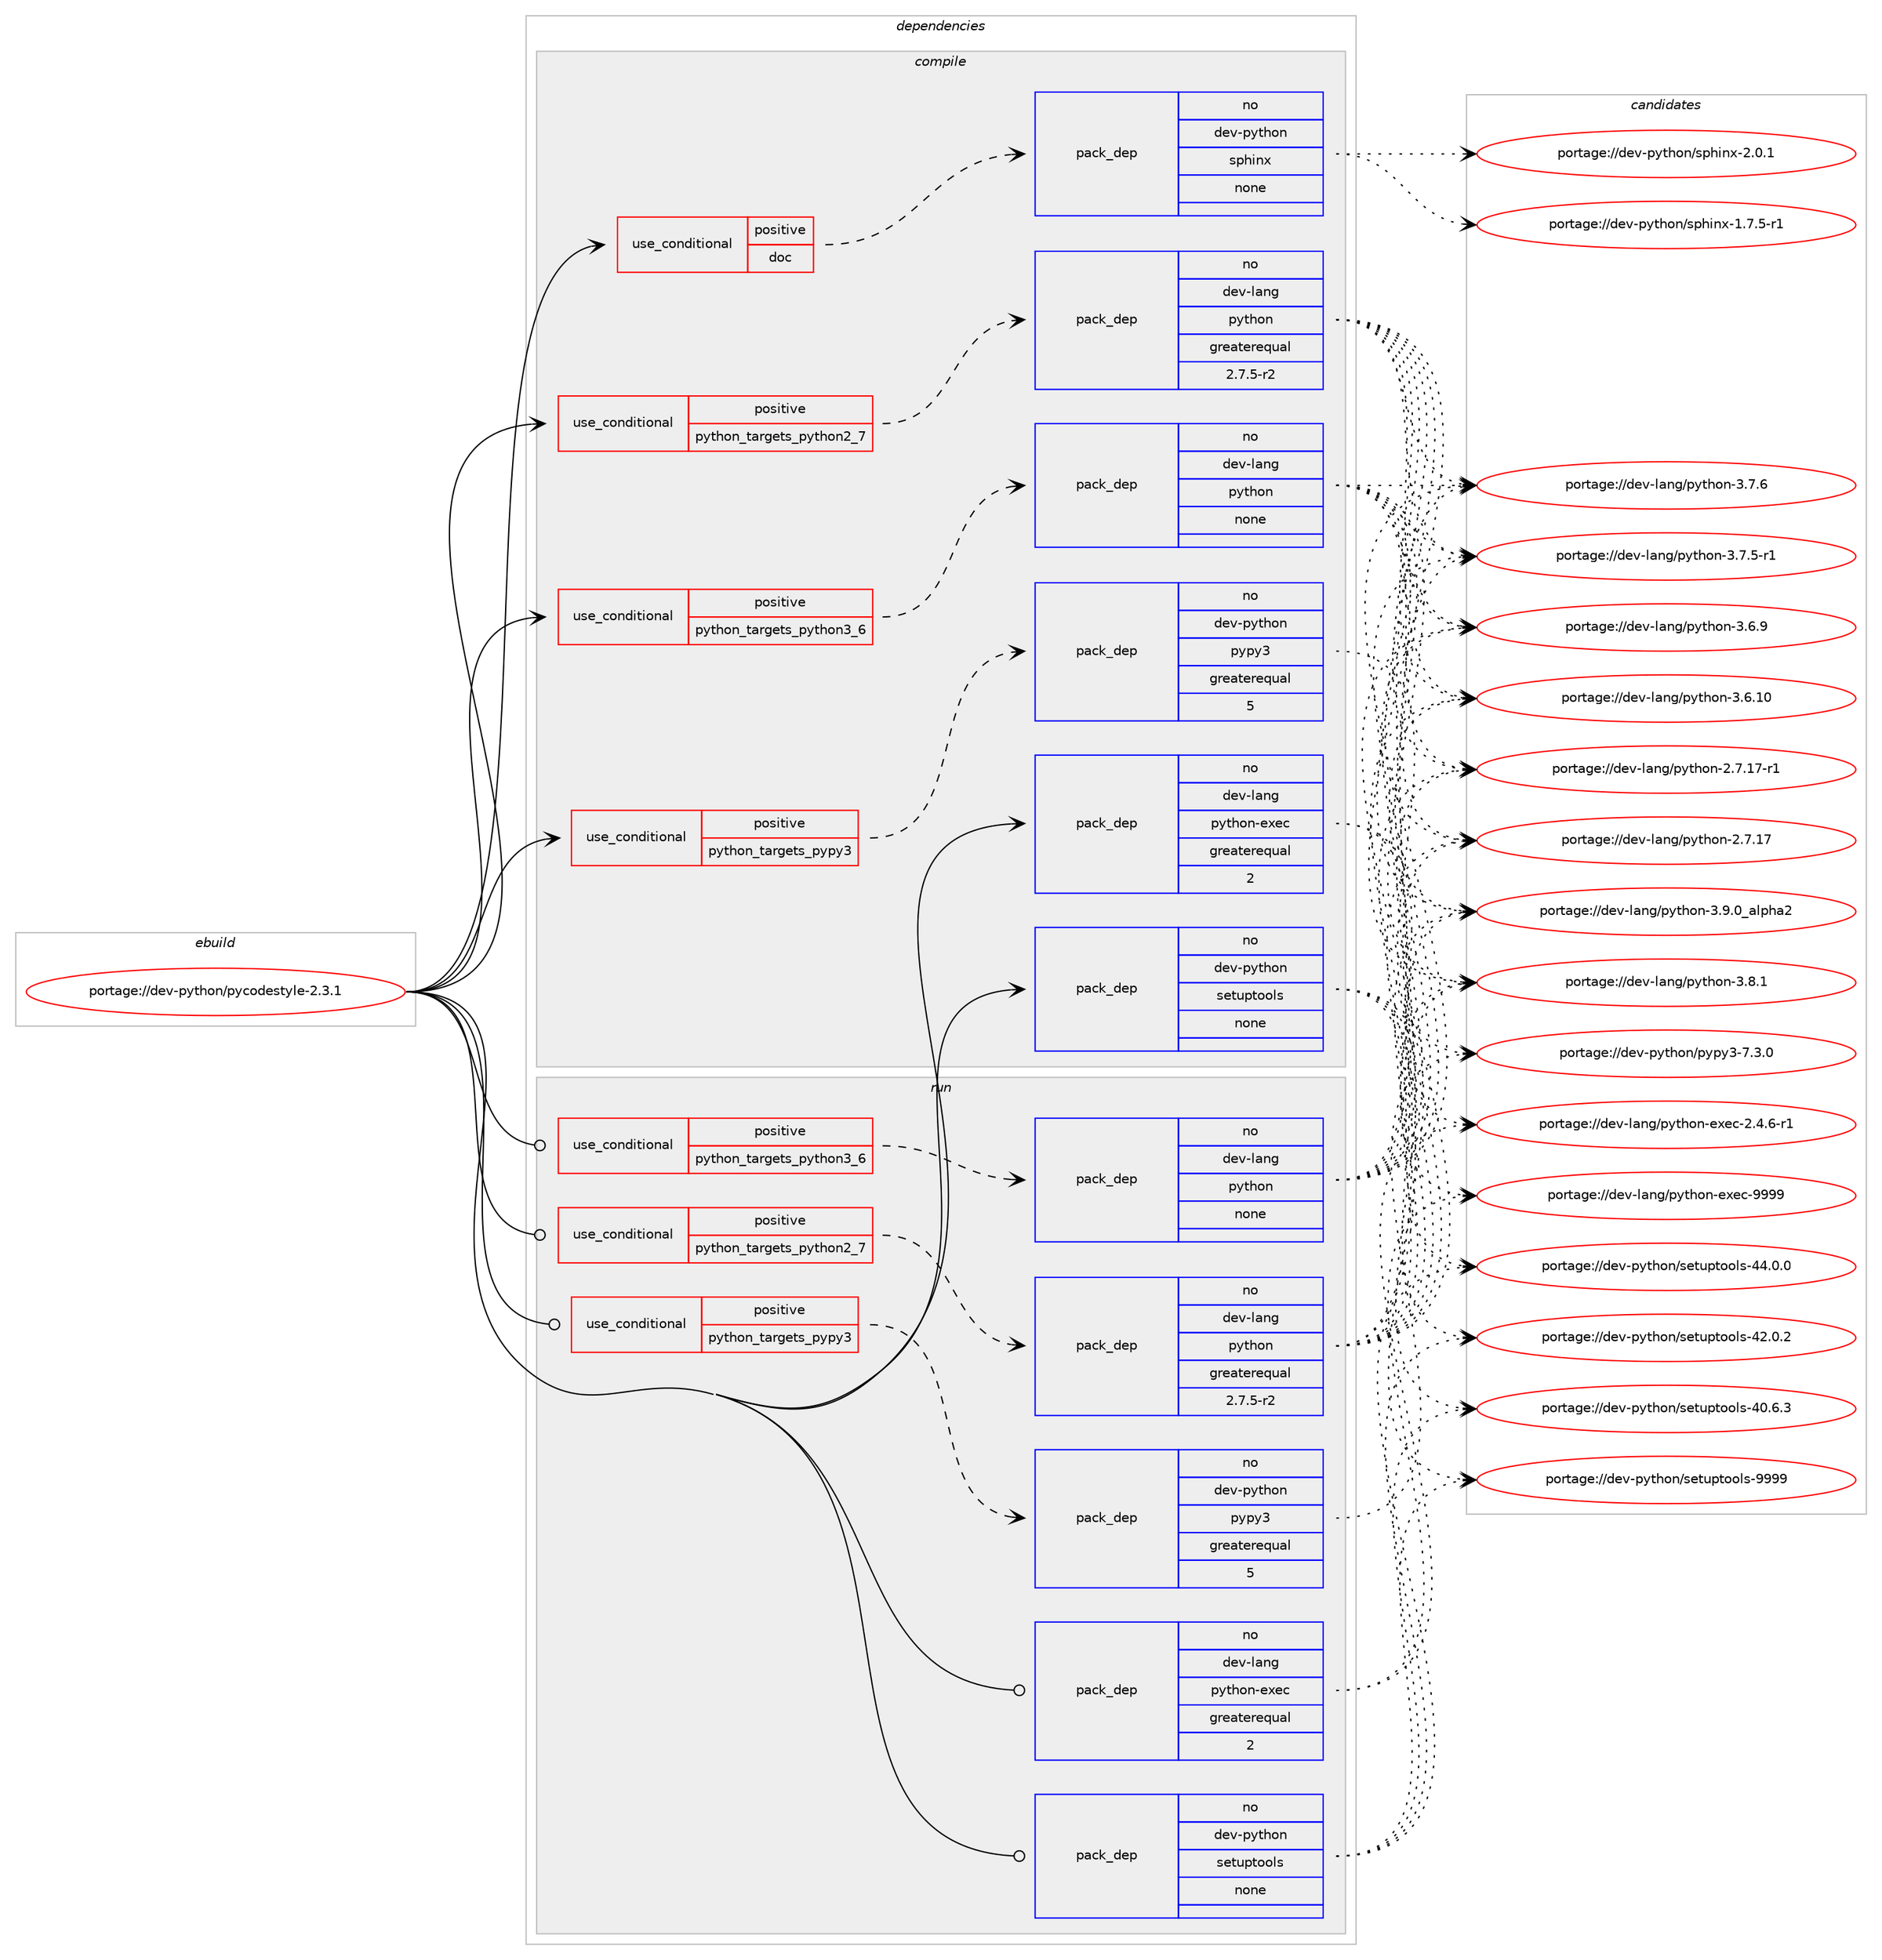 digraph prolog {

# *************
# Graph options
# *************

newrank=true;
concentrate=true;
compound=true;
graph [rankdir=LR,fontname=Helvetica,fontsize=10,ranksep=1.5];#, ranksep=2.5, nodesep=0.2];
edge  [arrowhead=vee];
node  [fontname=Helvetica,fontsize=10];

# **********
# The ebuild
# **********

subgraph cluster_leftcol {
color=gray;
label=<<i>ebuild</i>>;
id [label="portage://dev-python/pycodestyle-2.3.1", color=red, width=4, href="../dev-python/pycodestyle-2.3.1.svg"];
}

# ****************
# The dependencies
# ****************

subgraph cluster_midcol {
color=gray;
label=<<i>dependencies</i>>;
subgraph cluster_compile {
fillcolor="#eeeeee";
style=filled;
label=<<i>compile</i>>;
subgraph cond109861 {
dependency439352 [label=<<TABLE BORDER="0" CELLBORDER="1" CELLSPACING="0" CELLPADDING="4"><TR><TD ROWSPAN="3" CELLPADDING="10">use_conditional</TD></TR><TR><TD>positive</TD></TR><TR><TD>doc</TD></TR></TABLE>>, shape=none, color=red];
subgraph pack324553 {
dependency439353 [label=<<TABLE BORDER="0" CELLBORDER="1" CELLSPACING="0" CELLPADDING="4" WIDTH="220"><TR><TD ROWSPAN="6" CELLPADDING="30">pack_dep</TD></TR><TR><TD WIDTH="110">no</TD></TR><TR><TD>dev-python</TD></TR><TR><TD>sphinx</TD></TR><TR><TD>none</TD></TR><TR><TD></TD></TR></TABLE>>, shape=none, color=blue];
}
dependency439352:e -> dependency439353:w [weight=20,style="dashed",arrowhead="vee"];
}
id:e -> dependency439352:w [weight=20,style="solid",arrowhead="vee"];
subgraph cond109862 {
dependency439354 [label=<<TABLE BORDER="0" CELLBORDER="1" CELLSPACING="0" CELLPADDING="4"><TR><TD ROWSPAN="3" CELLPADDING="10">use_conditional</TD></TR><TR><TD>positive</TD></TR><TR><TD>python_targets_pypy3</TD></TR></TABLE>>, shape=none, color=red];
subgraph pack324554 {
dependency439355 [label=<<TABLE BORDER="0" CELLBORDER="1" CELLSPACING="0" CELLPADDING="4" WIDTH="220"><TR><TD ROWSPAN="6" CELLPADDING="30">pack_dep</TD></TR><TR><TD WIDTH="110">no</TD></TR><TR><TD>dev-python</TD></TR><TR><TD>pypy3</TD></TR><TR><TD>greaterequal</TD></TR><TR><TD>5</TD></TR></TABLE>>, shape=none, color=blue];
}
dependency439354:e -> dependency439355:w [weight=20,style="dashed",arrowhead="vee"];
}
id:e -> dependency439354:w [weight=20,style="solid",arrowhead="vee"];
subgraph cond109863 {
dependency439356 [label=<<TABLE BORDER="0" CELLBORDER="1" CELLSPACING="0" CELLPADDING="4"><TR><TD ROWSPAN="3" CELLPADDING="10">use_conditional</TD></TR><TR><TD>positive</TD></TR><TR><TD>python_targets_python2_7</TD></TR></TABLE>>, shape=none, color=red];
subgraph pack324555 {
dependency439357 [label=<<TABLE BORDER="0" CELLBORDER="1" CELLSPACING="0" CELLPADDING="4" WIDTH="220"><TR><TD ROWSPAN="6" CELLPADDING="30">pack_dep</TD></TR><TR><TD WIDTH="110">no</TD></TR><TR><TD>dev-lang</TD></TR><TR><TD>python</TD></TR><TR><TD>greaterequal</TD></TR><TR><TD>2.7.5-r2</TD></TR></TABLE>>, shape=none, color=blue];
}
dependency439356:e -> dependency439357:w [weight=20,style="dashed",arrowhead="vee"];
}
id:e -> dependency439356:w [weight=20,style="solid",arrowhead="vee"];
subgraph cond109864 {
dependency439358 [label=<<TABLE BORDER="0" CELLBORDER="1" CELLSPACING="0" CELLPADDING="4"><TR><TD ROWSPAN="3" CELLPADDING="10">use_conditional</TD></TR><TR><TD>positive</TD></TR><TR><TD>python_targets_python3_6</TD></TR></TABLE>>, shape=none, color=red];
subgraph pack324556 {
dependency439359 [label=<<TABLE BORDER="0" CELLBORDER="1" CELLSPACING="0" CELLPADDING="4" WIDTH="220"><TR><TD ROWSPAN="6" CELLPADDING="30">pack_dep</TD></TR><TR><TD WIDTH="110">no</TD></TR><TR><TD>dev-lang</TD></TR><TR><TD>python</TD></TR><TR><TD>none</TD></TR><TR><TD></TD></TR></TABLE>>, shape=none, color=blue];
}
dependency439358:e -> dependency439359:w [weight=20,style="dashed",arrowhead="vee"];
}
id:e -> dependency439358:w [weight=20,style="solid",arrowhead="vee"];
subgraph pack324557 {
dependency439360 [label=<<TABLE BORDER="0" CELLBORDER="1" CELLSPACING="0" CELLPADDING="4" WIDTH="220"><TR><TD ROWSPAN="6" CELLPADDING="30">pack_dep</TD></TR><TR><TD WIDTH="110">no</TD></TR><TR><TD>dev-lang</TD></TR><TR><TD>python-exec</TD></TR><TR><TD>greaterequal</TD></TR><TR><TD>2</TD></TR></TABLE>>, shape=none, color=blue];
}
id:e -> dependency439360:w [weight=20,style="solid",arrowhead="vee"];
subgraph pack324558 {
dependency439361 [label=<<TABLE BORDER="0" CELLBORDER="1" CELLSPACING="0" CELLPADDING="4" WIDTH="220"><TR><TD ROWSPAN="6" CELLPADDING="30">pack_dep</TD></TR><TR><TD WIDTH="110">no</TD></TR><TR><TD>dev-python</TD></TR><TR><TD>setuptools</TD></TR><TR><TD>none</TD></TR><TR><TD></TD></TR></TABLE>>, shape=none, color=blue];
}
id:e -> dependency439361:w [weight=20,style="solid",arrowhead="vee"];
}
subgraph cluster_compileandrun {
fillcolor="#eeeeee";
style=filled;
label=<<i>compile and run</i>>;
}
subgraph cluster_run {
fillcolor="#eeeeee";
style=filled;
label=<<i>run</i>>;
subgraph cond109865 {
dependency439362 [label=<<TABLE BORDER="0" CELLBORDER="1" CELLSPACING="0" CELLPADDING="4"><TR><TD ROWSPAN="3" CELLPADDING="10">use_conditional</TD></TR><TR><TD>positive</TD></TR><TR><TD>python_targets_pypy3</TD></TR></TABLE>>, shape=none, color=red];
subgraph pack324559 {
dependency439363 [label=<<TABLE BORDER="0" CELLBORDER="1" CELLSPACING="0" CELLPADDING="4" WIDTH="220"><TR><TD ROWSPAN="6" CELLPADDING="30">pack_dep</TD></TR><TR><TD WIDTH="110">no</TD></TR><TR><TD>dev-python</TD></TR><TR><TD>pypy3</TD></TR><TR><TD>greaterequal</TD></TR><TR><TD>5</TD></TR></TABLE>>, shape=none, color=blue];
}
dependency439362:e -> dependency439363:w [weight=20,style="dashed",arrowhead="vee"];
}
id:e -> dependency439362:w [weight=20,style="solid",arrowhead="odot"];
subgraph cond109866 {
dependency439364 [label=<<TABLE BORDER="0" CELLBORDER="1" CELLSPACING="0" CELLPADDING="4"><TR><TD ROWSPAN="3" CELLPADDING="10">use_conditional</TD></TR><TR><TD>positive</TD></TR><TR><TD>python_targets_python2_7</TD></TR></TABLE>>, shape=none, color=red];
subgraph pack324560 {
dependency439365 [label=<<TABLE BORDER="0" CELLBORDER="1" CELLSPACING="0" CELLPADDING="4" WIDTH="220"><TR><TD ROWSPAN="6" CELLPADDING="30">pack_dep</TD></TR><TR><TD WIDTH="110">no</TD></TR><TR><TD>dev-lang</TD></TR><TR><TD>python</TD></TR><TR><TD>greaterequal</TD></TR><TR><TD>2.7.5-r2</TD></TR></TABLE>>, shape=none, color=blue];
}
dependency439364:e -> dependency439365:w [weight=20,style="dashed",arrowhead="vee"];
}
id:e -> dependency439364:w [weight=20,style="solid",arrowhead="odot"];
subgraph cond109867 {
dependency439366 [label=<<TABLE BORDER="0" CELLBORDER="1" CELLSPACING="0" CELLPADDING="4"><TR><TD ROWSPAN="3" CELLPADDING="10">use_conditional</TD></TR><TR><TD>positive</TD></TR><TR><TD>python_targets_python3_6</TD></TR></TABLE>>, shape=none, color=red];
subgraph pack324561 {
dependency439367 [label=<<TABLE BORDER="0" CELLBORDER="1" CELLSPACING="0" CELLPADDING="4" WIDTH="220"><TR><TD ROWSPAN="6" CELLPADDING="30">pack_dep</TD></TR><TR><TD WIDTH="110">no</TD></TR><TR><TD>dev-lang</TD></TR><TR><TD>python</TD></TR><TR><TD>none</TD></TR><TR><TD></TD></TR></TABLE>>, shape=none, color=blue];
}
dependency439366:e -> dependency439367:w [weight=20,style="dashed",arrowhead="vee"];
}
id:e -> dependency439366:w [weight=20,style="solid",arrowhead="odot"];
subgraph pack324562 {
dependency439368 [label=<<TABLE BORDER="0" CELLBORDER="1" CELLSPACING="0" CELLPADDING="4" WIDTH="220"><TR><TD ROWSPAN="6" CELLPADDING="30">pack_dep</TD></TR><TR><TD WIDTH="110">no</TD></TR><TR><TD>dev-lang</TD></TR><TR><TD>python-exec</TD></TR><TR><TD>greaterequal</TD></TR><TR><TD>2</TD></TR></TABLE>>, shape=none, color=blue];
}
id:e -> dependency439368:w [weight=20,style="solid",arrowhead="odot"];
subgraph pack324563 {
dependency439369 [label=<<TABLE BORDER="0" CELLBORDER="1" CELLSPACING="0" CELLPADDING="4" WIDTH="220"><TR><TD ROWSPAN="6" CELLPADDING="30">pack_dep</TD></TR><TR><TD WIDTH="110">no</TD></TR><TR><TD>dev-python</TD></TR><TR><TD>setuptools</TD></TR><TR><TD>none</TD></TR><TR><TD></TD></TR></TABLE>>, shape=none, color=blue];
}
id:e -> dependency439369:w [weight=20,style="solid",arrowhead="odot"];
}
}

# **************
# The candidates
# **************

subgraph cluster_choices {
rank=same;
color=gray;
label=<<i>candidates</i>>;

subgraph choice324553 {
color=black;
nodesep=1;
choice1001011184511212111610411111047115112104105110120455046484649 [label="portage://dev-python/sphinx-2.0.1", color=red, width=4,href="../dev-python/sphinx-2.0.1.svg"];
choice10010111845112121116104111110471151121041051101204549465546534511449 [label="portage://dev-python/sphinx-1.7.5-r1", color=red, width=4,href="../dev-python/sphinx-1.7.5-r1.svg"];
dependency439353:e -> choice1001011184511212111610411111047115112104105110120455046484649:w [style=dotted,weight="100"];
dependency439353:e -> choice10010111845112121116104111110471151121041051101204549465546534511449:w [style=dotted,weight="100"];
}
subgraph choice324554 {
color=black;
nodesep=1;
choice100101118451121211161041111104711212111212151455546514648 [label="portage://dev-python/pypy3-7.3.0", color=red, width=4,href="../dev-python/pypy3-7.3.0.svg"];
dependency439355:e -> choice100101118451121211161041111104711212111212151455546514648:w [style=dotted,weight="100"];
}
subgraph choice324555 {
color=black;
nodesep=1;
choice10010111845108971101034711212111610411111045514657464895971081121049750 [label="portage://dev-lang/python-3.9.0_alpha2", color=red, width=4,href="../dev-lang/python-3.9.0_alpha2.svg"];
choice100101118451089711010347112121116104111110455146564649 [label="portage://dev-lang/python-3.8.1", color=red, width=4,href="../dev-lang/python-3.8.1.svg"];
choice100101118451089711010347112121116104111110455146554654 [label="portage://dev-lang/python-3.7.6", color=red, width=4,href="../dev-lang/python-3.7.6.svg"];
choice1001011184510897110103471121211161041111104551465546534511449 [label="portage://dev-lang/python-3.7.5-r1", color=red, width=4,href="../dev-lang/python-3.7.5-r1.svg"];
choice100101118451089711010347112121116104111110455146544657 [label="portage://dev-lang/python-3.6.9", color=red, width=4,href="../dev-lang/python-3.6.9.svg"];
choice10010111845108971101034711212111610411111045514654464948 [label="portage://dev-lang/python-3.6.10", color=red, width=4,href="../dev-lang/python-3.6.10.svg"];
choice100101118451089711010347112121116104111110455046554649554511449 [label="portage://dev-lang/python-2.7.17-r1", color=red, width=4,href="../dev-lang/python-2.7.17-r1.svg"];
choice10010111845108971101034711212111610411111045504655464955 [label="portage://dev-lang/python-2.7.17", color=red, width=4,href="../dev-lang/python-2.7.17.svg"];
dependency439357:e -> choice10010111845108971101034711212111610411111045514657464895971081121049750:w [style=dotted,weight="100"];
dependency439357:e -> choice100101118451089711010347112121116104111110455146564649:w [style=dotted,weight="100"];
dependency439357:e -> choice100101118451089711010347112121116104111110455146554654:w [style=dotted,weight="100"];
dependency439357:e -> choice1001011184510897110103471121211161041111104551465546534511449:w [style=dotted,weight="100"];
dependency439357:e -> choice100101118451089711010347112121116104111110455146544657:w [style=dotted,weight="100"];
dependency439357:e -> choice10010111845108971101034711212111610411111045514654464948:w [style=dotted,weight="100"];
dependency439357:e -> choice100101118451089711010347112121116104111110455046554649554511449:w [style=dotted,weight="100"];
dependency439357:e -> choice10010111845108971101034711212111610411111045504655464955:w [style=dotted,weight="100"];
}
subgraph choice324556 {
color=black;
nodesep=1;
choice10010111845108971101034711212111610411111045514657464895971081121049750 [label="portage://dev-lang/python-3.9.0_alpha2", color=red, width=4,href="../dev-lang/python-3.9.0_alpha2.svg"];
choice100101118451089711010347112121116104111110455146564649 [label="portage://dev-lang/python-3.8.1", color=red, width=4,href="../dev-lang/python-3.8.1.svg"];
choice100101118451089711010347112121116104111110455146554654 [label="portage://dev-lang/python-3.7.6", color=red, width=4,href="../dev-lang/python-3.7.6.svg"];
choice1001011184510897110103471121211161041111104551465546534511449 [label="portage://dev-lang/python-3.7.5-r1", color=red, width=4,href="../dev-lang/python-3.7.5-r1.svg"];
choice100101118451089711010347112121116104111110455146544657 [label="portage://dev-lang/python-3.6.9", color=red, width=4,href="../dev-lang/python-3.6.9.svg"];
choice10010111845108971101034711212111610411111045514654464948 [label="portage://dev-lang/python-3.6.10", color=red, width=4,href="../dev-lang/python-3.6.10.svg"];
choice100101118451089711010347112121116104111110455046554649554511449 [label="portage://dev-lang/python-2.7.17-r1", color=red, width=4,href="../dev-lang/python-2.7.17-r1.svg"];
choice10010111845108971101034711212111610411111045504655464955 [label="portage://dev-lang/python-2.7.17", color=red, width=4,href="../dev-lang/python-2.7.17.svg"];
dependency439359:e -> choice10010111845108971101034711212111610411111045514657464895971081121049750:w [style=dotted,weight="100"];
dependency439359:e -> choice100101118451089711010347112121116104111110455146564649:w [style=dotted,weight="100"];
dependency439359:e -> choice100101118451089711010347112121116104111110455146554654:w [style=dotted,weight="100"];
dependency439359:e -> choice1001011184510897110103471121211161041111104551465546534511449:w [style=dotted,weight="100"];
dependency439359:e -> choice100101118451089711010347112121116104111110455146544657:w [style=dotted,weight="100"];
dependency439359:e -> choice10010111845108971101034711212111610411111045514654464948:w [style=dotted,weight="100"];
dependency439359:e -> choice100101118451089711010347112121116104111110455046554649554511449:w [style=dotted,weight="100"];
dependency439359:e -> choice10010111845108971101034711212111610411111045504655464955:w [style=dotted,weight="100"];
}
subgraph choice324557 {
color=black;
nodesep=1;
choice10010111845108971101034711212111610411111045101120101994557575757 [label="portage://dev-lang/python-exec-9999", color=red, width=4,href="../dev-lang/python-exec-9999.svg"];
choice10010111845108971101034711212111610411111045101120101994550465246544511449 [label="portage://dev-lang/python-exec-2.4.6-r1", color=red, width=4,href="../dev-lang/python-exec-2.4.6-r1.svg"];
dependency439360:e -> choice10010111845108971101034711212111610411111045101120101994557575757:w [style=dotted,weight="100"];
dependency439360:e -> choice10010111845108971101034711212111610411111045101120101994550465246544511449:w [style=dotted,weight="100"];
}
subgraph choice324558 {
color=black;
nodesep=1;
choice10010111845112121116104111110471151011161171121161111111081154557575757 [label="portage://dev-python/setuptools-9999", color=red, width=4,href="../dev-python/setuptools-9999.svg"];
choice100101118451121211161041111104711510111611711211611111110811545525246484648 [label="portage://dev-python/setuptools-44.0.0", color=red, width=4,href="../dev-python/setuptools-44.0.0.svg"];
choice100101118451121211161041111104711510111611711211611111110811545525046484650 [label="portage://dev-python/setuptools-42.0.2", color=red, width=4,href="../dev-python/setuptools-42.0.2.svg"];
choice100101118451121211161041111104711510111611711211611111110811545524846544651 [label="portage://dev-python/setuptools-40.6.3", color=red, width=4,href="../dev-python/setuptools-40.6.3.svg"];
dependency439361:e -> choice10010111845112121116104111110471151011161171121161111111081154557575757:w [style=dotted,weight="100"];
dependency439361:e -> choice100101118451121211161041111104711510111611711211611111110811545525246484648:w [style=dotted,weight="100"];
dependency439361:e -> choice100101118451121211161041111104711510111611711211611111110811545525046484650:w [style=dotted,weight="100"];
dependency439361:e -> choice100101118451121211161041111104711510111611711211611111110811545524846544651:w [style=dotted,weight="100"];
}
subgraph choice324559 {
color=black;
nodesep=1;
choice100101118451121211161041111104711212111212151455546514648 [label="portage://dev-python/pypy3-7.3.0", color=red, width=4,href="../dev-python/pypy3-7.3.0.svg"];
dependency439363:e -> choice100101118451121211161041111104711212111212151455546514648:w [style=dotted,weight="100"];
}
subgraph choice324560 {
color=black;
nodesep=1;
choice10010111845108971101034711212111610411111045514657464895971081121049750 [label="portage://dev-lang/python-3.9.0_alpha2", color=red, width=4,href="../dev-lang/python-3.9.0_alpha2.svg"];
choice100101118451089711010347112121116104111110455146564649 [label="portage://dev-lang/python-3.8.1", color=red, width=4,href="../dev-lang/python-3.8.1.svg"];
choice100101118451089711010347112121116104111110455146554654 [label="portage://dev-lang/python-3.7.6", color=red, width=4,href="../dev-lang/python-3.7.6.svg"];
choice1001011184510897110103471121211161041111104551465546534511449 [label="portage://dev-lang/python-3.7.5-r1", color=red, width=4,href="../dev-lang/python-3.7.5-r1.svg"];
choice100101118451089711010347112121116104111110455146544657 [label="portage://dev-lang/python-3.6.9", color=red, width=4,href="../dev-lang/python-3.6.9.svg"];
choice10010111845108971101034711212111610411111045514654464948 [label="portage://dev-lang/python-3.6.10", color=red, width=4,href="../dev-lang/python-3.6.10.svg"];
choice100101118451089711010347112121116104111110455046554649554511449 [label="portage://dev-lang/python-2.7.17-r1", color=red, width=4,href="../dev-lang/python-2.7.17-r1.svg"];
choice10010111845108971101034711212111610411111045504655464955 [label="portage://dev-lang/python-2.7.17", color=red, width=4,href="../dev-lang/python-2.7.17.svg"];
dependency439365:e -> choice10010111845108971101034711212111610411111045514657464895971081121049750:w [style=dotted,weight="100"];
dependency439365:e -> choice100101118451089711010347112121116104111110455146564649:w [style=dotted,weight="100"];
dependency439365:e -> choice100101118451089711010347112121116104111110455146554654:w [style=dotted,weight="100"];
dependency439365:e -> choice1001011184510897110103471121211161041111104551465546534511449:w [style=dotted,weight="100"];
dependency439365:e -> choice100101118451089711010347112121116104111110455146544657:w [style=dotted,weight="100"];
dependency439365:e -> choice10010111845108971101034711212111610411111045514654464948:w [style=dotted,weight="100"];
dependency439365:e -> choice100101118451089711010347112121116104111110455046554649554511449:w [style=dotted,weight="100"];
dependency439365:e -> choice10010111845108971101034711212111610411111045504655464955:w [style=dotted,weight="100"];
}
subgraph choice324561 {
color=black;
nodesep=1;
choice10010111845108971101034711212111610411111045514657464895971081121049750 [label="portage://dev-lang/python-3.9.0_alpha2", color=red, width=4,href="../dev-lang/python-3.9.0_alpha2.svg"];
choice100101118451089711010347112121116104111110455146564649 [label="portage://dev-lang/python-3.8.1", color=red, width=4,href="../dev-lang/python-3.8.1.svg"];
choice100101118451089711010347112121116104111110455146554654 [label="portage://dev-lang/python-3.7.6", color=red, width=4,href="../dev-lang/python-3.7.6.svg"];
choice1001011184510897110103471121211161041111104551465546534511449 [label="portage://dev-lang/python-3.7.5-r1", color=red, width=4,href="../dev-lang/python-3.7.5-r1.svg"];
choice100101118451089711010347112121116104111110455146544657 [label="portage://dev-lang/python-3.6.9", color=red, width=4,href="../dev-lang/python-3.6.9.svg"];
choice10010111845108971101034711212111610411111045514654464948 [label="portage://dev-lang/python-3.6.10", color=red, width=4,href="../dev-lang/python-3.6.10.svg"];
choice100101118451089711010347112121116104111110455046554649554511449 [label="portage://dev-lang/python-2.7.17-r1", color=red, width=4,href="../dev-lang/python-2.7.17-r1.svg"];
choice10010111845108971101034711212111610411111045504655464955 [label="portage://dev-lang/python-2.7.17", color=red, width=4,href="../dev-lang/python-2.7.17.svg"];
dependency439367:e -> choice10010111845108971101034711212111610411111045514657464895971081121049750:w [style=dotted,weight="100"];
dependency439367:e -> choice100101118451089711010347112121116104111110455146564649:w [style=dotted,weight="100"];
dependency439367:e -> choice100101118451089711010347112121116104111110455146554654:w [style=dotted,weight="100"];
dependency439367:e -> choice1001011184510897110103471121211161041111104551465546534511449:w [style=dotted,weight="100"];
dependency439367:e -> choice100101118451089711010347112121116104111110455146544657:w [style=dotted,weight="100"];
dependency439367:e -> choice10010111845108971101034711212111610411111045514654464948:w [style=dotted,weight="100"];
dependency439367:e -> choice100101118451089711010347112121116104111110455046554649554511449:w [style=dotted,weight="100"];
dependency439367:e -> choice10010111845108971101034711212111610411111045504655464955:w [style=dotted,weight="100"];
}
subgraph choice324562 {
color=black;
nodesep=1;
choice10010111845108971101034711212111610411111045101120101994557575757 [label="portage://dev-lang/python-exec-9999", color=red, width=4,href="../dev-lang/python-exec-9999.svg"];
choice10010111845108971101034711212111610411111045101120101994550465246544511449 [label="portage://dev-lang/python-exec-2.4.6-r1", color=red, width=4,href="../dev-lang/python-exec-2.4.6-r1.svg"];
dependency439368:e -> choice10010111845108971101034711212111610411111045101120101994557575757:w [style=dotted,weight="100"];
dependency439368:e -> choice10010111845108971101034711212111610411111045101120101994550465246544511449:w [style=dotted,weight="100"];
}
subgraph choice324563 {
color=black;
nodesep=1;
choice10010111845112121116104111110471151011161171121161111111081154557575757 [label="portage://dev-python/setuptools-9999", color=red, width=4,href="../dev-python/setuptools-9999.svg"];
choice100101118451121211161041111104711510111611711211611111110811545525246484648 [label="portage://dev-python/setuptools-44.0.0", color=red, width=4,href="../dev-python/setuptools-44.0.0.svg"];
choice100101118451121211161041111104711510111611711211611111110811545525046484650 [label="portage://dev-python/setuptools-42.0.2", color=red, width=4,href="../dev-python/setuptools-42.0.2.svg"];
choice100101118451121211161041111104711510111611711211611111110811545524846544651 [label="portage://dev-python/setuptools-40.6.3", color=red, width=4,href="../dev-python/setuptools-40.6.3.svg"];
dependency439369:e -> choice10010111845112121116104111110471151011161171121161111111081154557575757:w [style=dotted,weight="100"];
dependency439369:e -> choice100101118451121211161041111104711510111611711211611111110811545525246484648:w [style=dotted,weight="100"];
dependency439369:e -> choice100101118451121211161041111104711510111611711211611111110811545525046484650:w [style=dotted,weight="100"];
dependency439369:e -> choice100101118451121211161041111104711510111611711211611111110811545524846544651:w [style=dotted,weight="100"];
}
}

}
